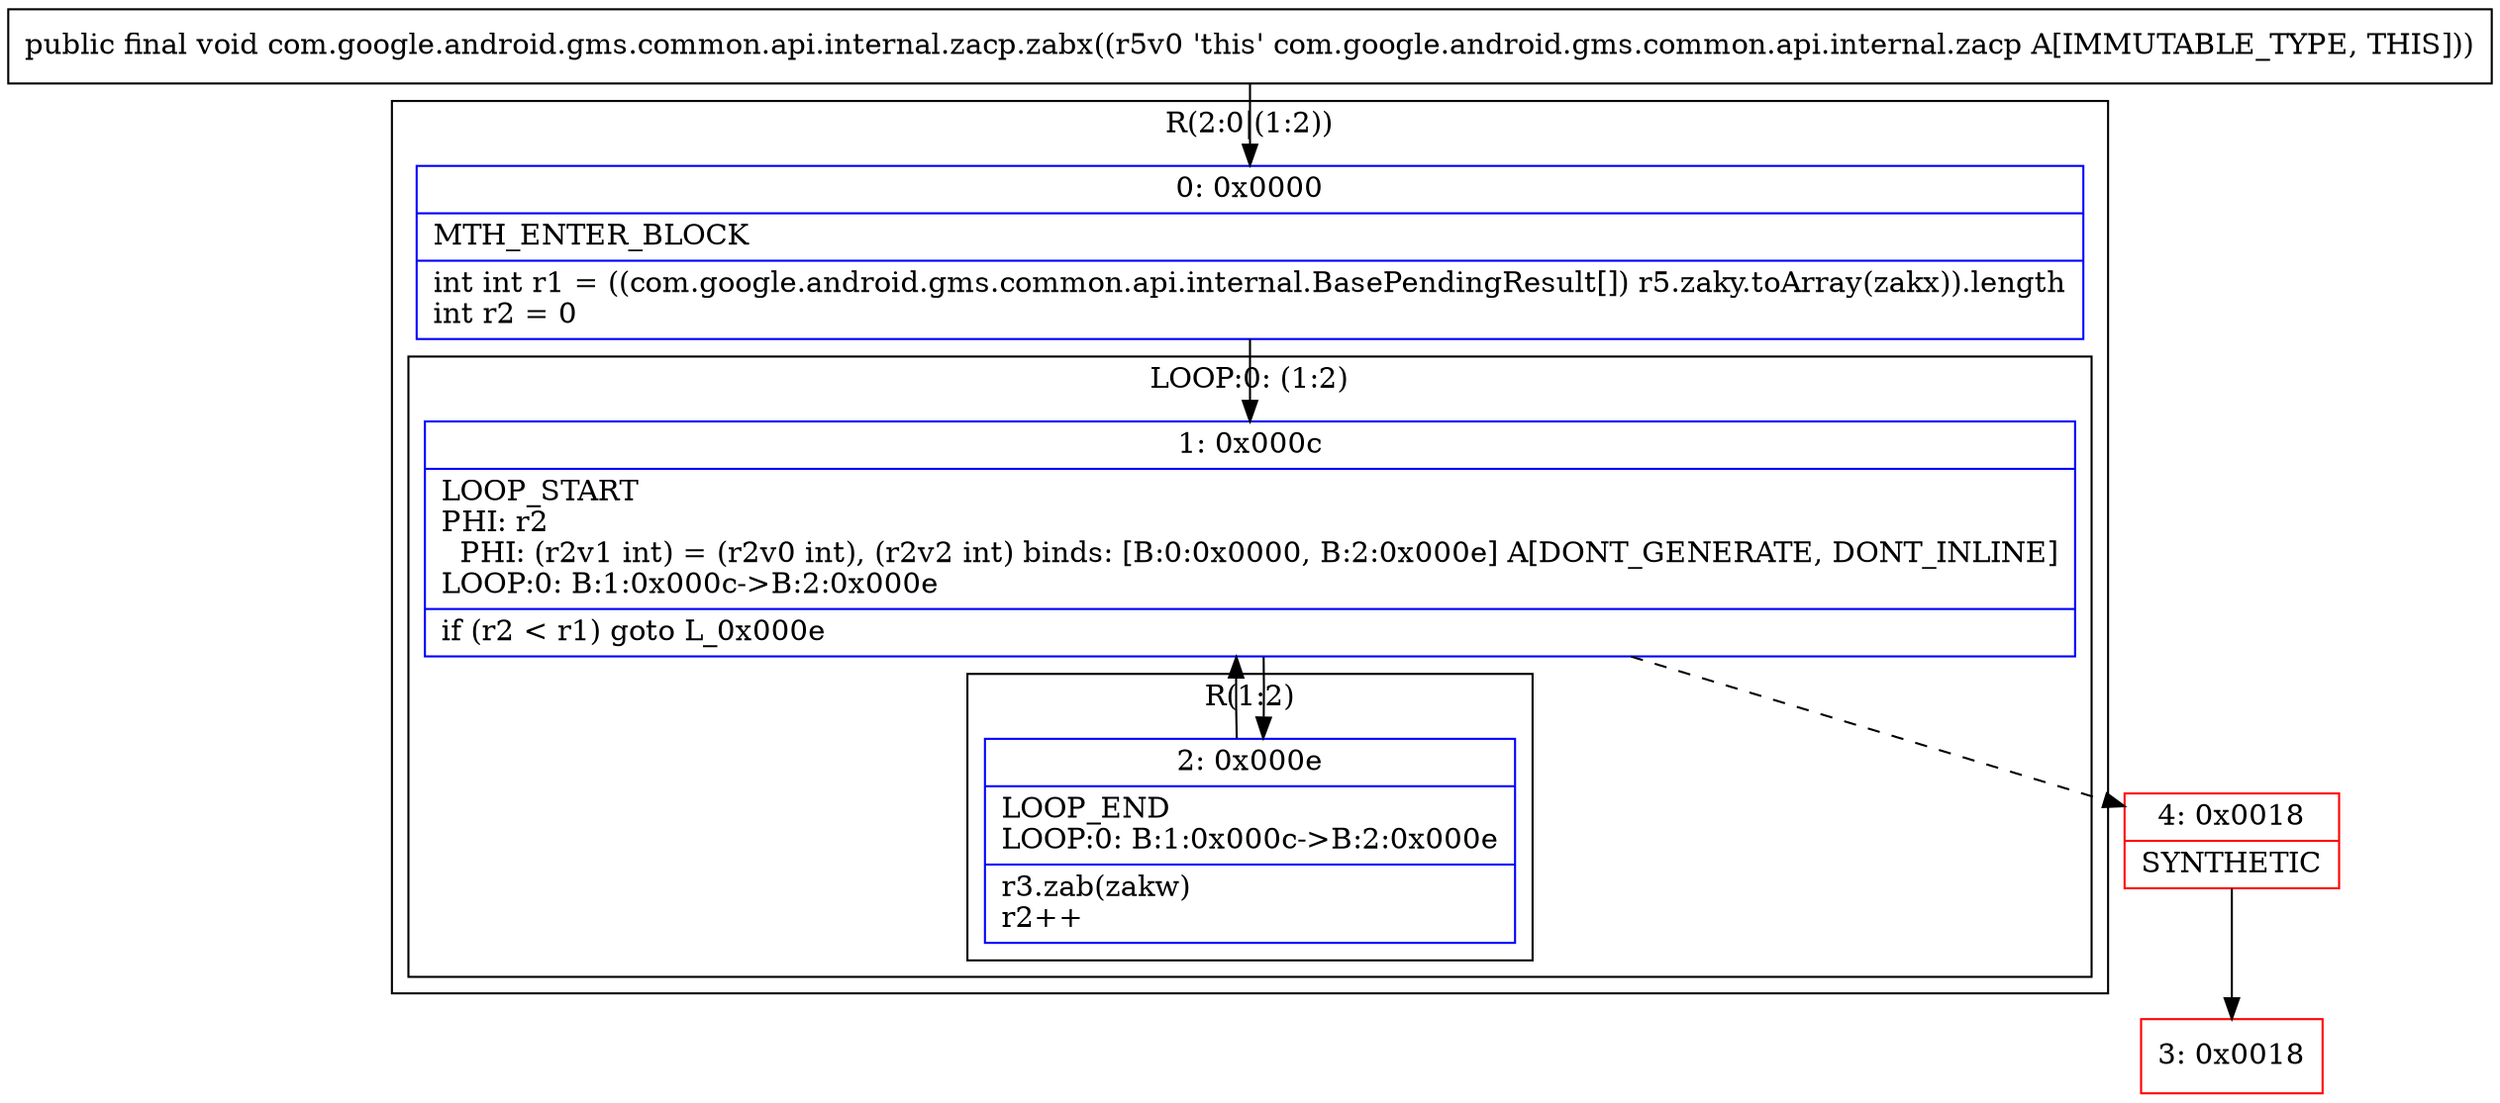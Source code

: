 digraph "CFG forcom.google.android.gms.common.api.internal.zacp.zabx()V" {
subgraph cluster_Region_801674518 {
label = "R(2:0|(1:2))";
node [shape=record,color=blue];
Node_0 [shape=record,label="{0\:\ 0x0000|MTH_ENTER_BLOCK\l|int int r1 = ((com.google.android.gms.common.api.internal.BasePendingResult[]) r5.zaky.toArray(zakx)).length\lint r2 = 0\l}"];
subgraph cluster_LoopRegion_565165455 {
label = "LOOP:0: (1:2)";
node [shape=record,color=blue];
Node_1 [shape=record,label="{1\:\ 0x000c|LOOP_START\lPHI: r2 \l  PHI: (r2v1 int) = (r2v0 int), (r2v2 int) binds: [B:0:0x0000, B:2:0x000e] A[DONT_GENERATE, DONT_INLINE]\lLOOP:0: B:1:0x000c\-\>B:2:0x000e\l|if (r2 \< r1) goto L_0x000e\l}"];
subgraph cluster_Region_199755402 {
label = "R(1:2)";
node [shape=record,color=blue];
Node_2 [shape=record,label="{2\:\ 0x000e|LOOP_END\lLOOP:0: B:1:0x000c\-\>B:2:0x000e\l|r3.zab(zakw)\lr2++\l}"];
}
}
}
Node_3 [shape=record,color=red,label="{3\:\ 0x0018}"];
Node_4 [shape=record,color=red,label="{4\:\ 0x0018|SYNTHETIC\l}"];
MethodNode[shape=record,label="{public final void com.google.android.gms.common.api.internal.zacp.zabx((r5v0 'this' com.google.android.gms.common.api.internal.zacp A[IMMUTABLE_TYPE, THIS])) }"];
MethodNode -> Node_0;
Node_0 -> Node_1;
Node_1 -> Node_2;
Node_1 -> Node_4[style=dashed];
Node_2 -> Node_1;
Node_4 -> Node_3;
}

